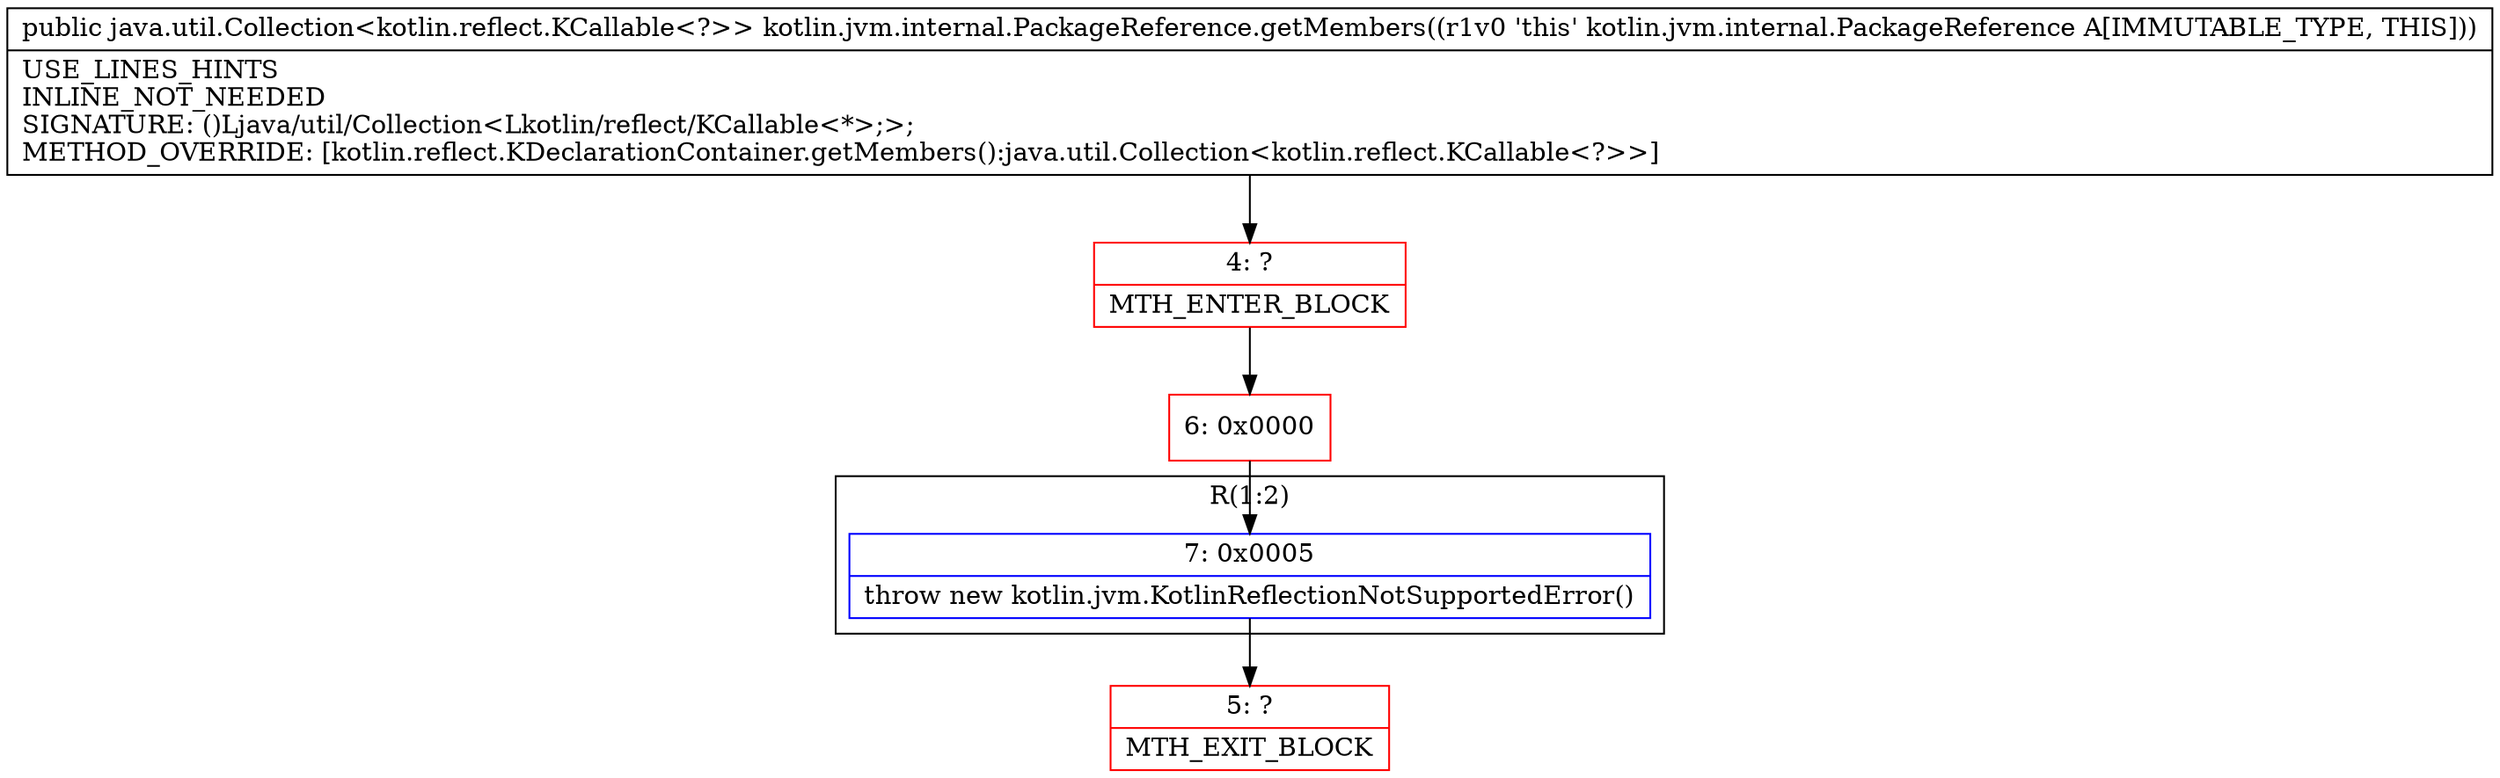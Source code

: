 digraph "CFG forkotlin.jvm.internal.PackageReference.getMembers()Ljava\/util\/Collection;" {
subgraph cluster_Region_307215617 {
label = "R(1:2)";
node [shape=record,color=blue];
Node_7 [shape=record,label="{7\:\ 0x0005|throw new kotlin.jvm.KotlinReflectionNotSupportedError()\l}"];
}
Node_4 [shape=record,color=red,label="{4\:\ ?|MTH_ENTER_BLOCK\l}"];
Node_6 [shape=record,color=red,label="{6\:\ 0x0000}"];
Node_5 [shape=record,color=red,label="{5\:\ ?|MTH_EXIT_BLOCK\l}"];
MethodNode[shape=record,label="{public java.util.Collection\<kotlin.reflect.KCallable\<?\>\> kotlin.jvm.internal.PackageReference.getMembers((r1v0 'this' kotlin.jvm.internal.PackageReference A[IMMUTABLE_TYPE, THIS]))  | USE_LINES_HINTS\lINLINE_NOT_NEEDED\lSIGNATURE: ()Ljava\/util\/Collection\<Lkotlin\/reflect\/KCallable\<*\>;\>;\lMETHOD_OVERRIDE: [kotlin.reflect.KDeclarationContainer.getMembers():java.util.Collection\<kotlin.reflect.KCallable\<?\>\>]\l}"];
MethodNode -> Node_4;Node_7 -> Node_5;
Node_4 -> Node_6;
Node_6 -> Node_7;
}

